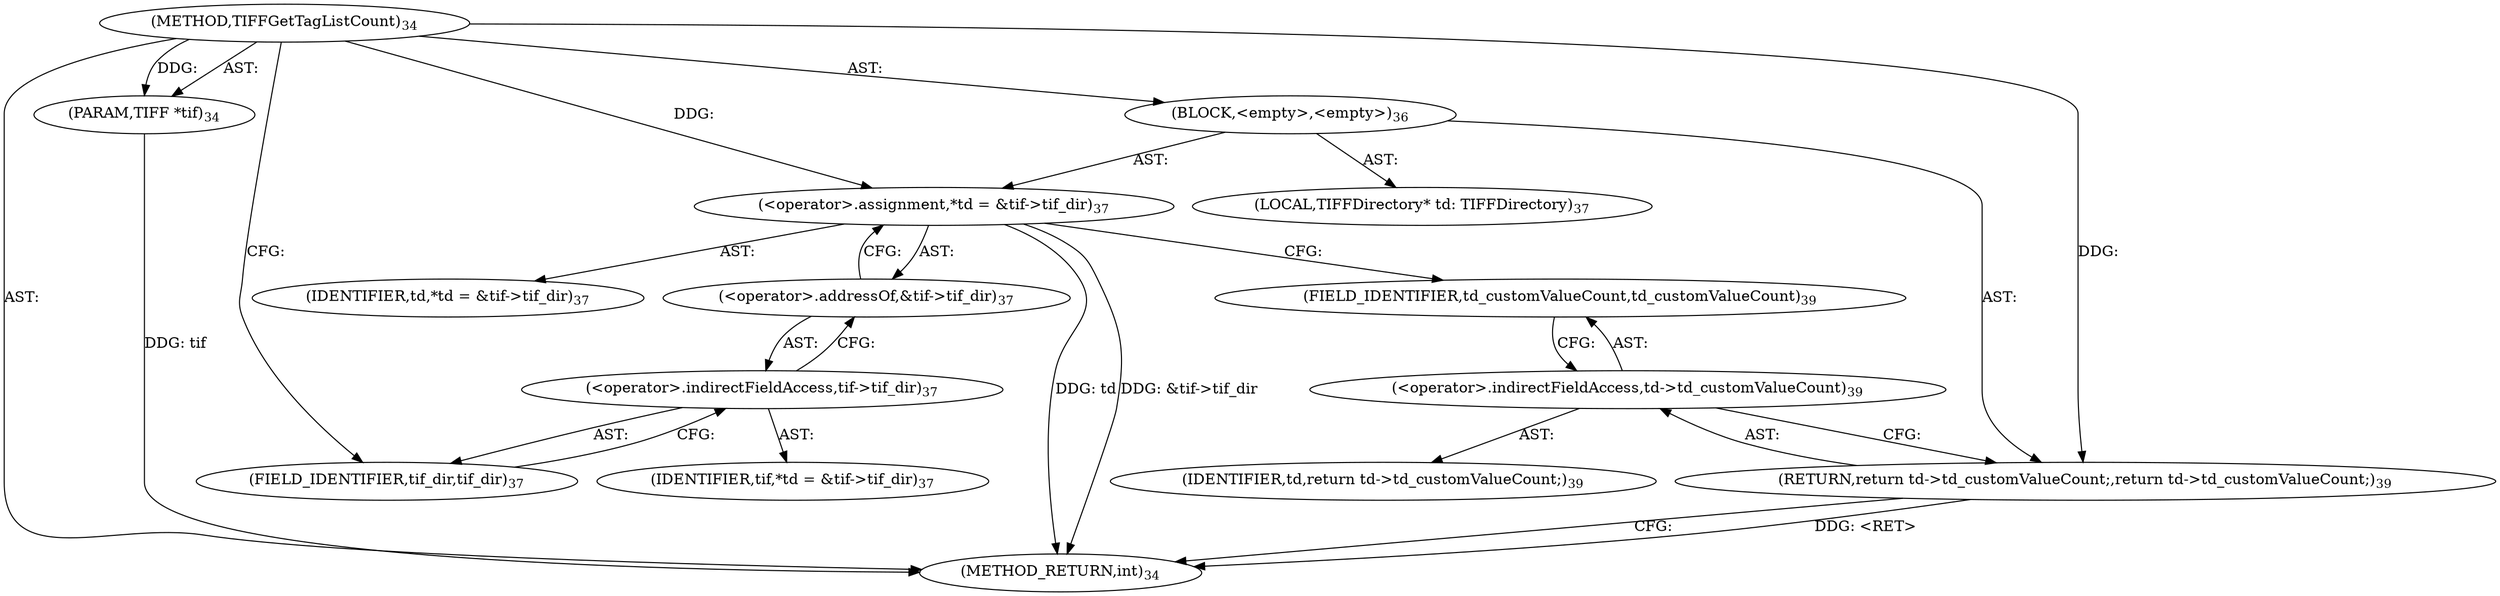 digraph "TIFFGetTagListCount" {  
"11758" [label = <(METHOD,TIFFGetTagListCount)<SUB>34</SUB>> ]
"11759" [label = <(PARAM,TIFF *tif)<SUB>34</SUB>> ]
"11760" [label = <(BLOCK,&lt;empty&gt;,&lt;empty&gt;)<SUB>36</SUB>> ]
"11761" [label = <(LOCAL,TIFFDirectory* td: TIFFDirectory)<SUB>37</SUB>> ]
"11762" [label = <(&lt;operator&gt;.assignment,*td = &amp;tif-&gt;tif_dir)<SUB>37</SUB>> ]
"11763" [label = <(IDENTIFIER,td,*td = &amp;tif-&gt;tif_dir)<SUB>37</SUB>> ]
"11764" [label = <(&lt;operator&gt;.addressOf,&amp;tif-&gt;tif_dir)<SUB>37</SUB>> ]
"11765" [label = <(&lt;operator&gt;.indirectFieldAccess,tif-&gt;tif_dir)<SUB>37</SUB>> ]
"11766" [label = <(IDENTIFIER,tif,*td = &amp;tif-&gt;tif_dir)<SUB>37</SUB>> ]
"11767" [label = <(FIELD_IDENTIFIER,tif_dir,tif_dir)<SUB>37</SUB>> ]
"11768" [label = <(RETURN,return td-&gt;td_customValueCount;,return td-&gt;td_customValueCount;)<SUB>39</SUB>> ]
"11769" [label = <(&lt;operator&gt;.indirectFieldAccess,td-&gt;td_customValueCount)<SUB>39</SUB>> ]
"11770" [label = <(IDENTIFIER,td,return td-&gt;td_customValueCount;)<SUB>39</SUB>> ]
"11771" [label = <(FIELD_IDENTIFIER,td_customValueCount,td_customValueCount)<SUB>39</SUB>> ]
"11772" [label = <(METHOD_RETURN,int)<SUB>34</SUB>> ]
  "11758" -> "11759"  [ label = "AST: "] 
  "11758" -> "11760"  [ label = "AST: "] 
  "11758" -> "11772"  [ label = "AST: "] 
  "11760" -> "11761"  [ label = "AST: "] 
  "11760" -> "11762"  [ label = "AST: "] 
  "11760" -> "11768"  [ label = "AST: "] 
  "11762" -> "11763"  [ label = "AST: "] 
  "11762" -> "11764"  [ label = "AST: "] 
  "11764" -> "11765"  [ label = "AST: "] 
  "11765" -> "11766"  [ label = "AST: "] 
  "11765" -> "11767"  [ label = "AST: "] 
  "11768" -> "11769"  [ label = "AST: "] 
  "11769" -> "11770"  [ label = "AST: "] 
  "11769" -> "11771"  [ label = "AST: "] 
  "11762" -> "11771"  [ label = "CFG: "] 
  "11768" -> "11772"  [ label = "CFG: "] 
  "11764" -> "11762"  [ label = "CFG: "] 
  "11769" -> "11768"  [ label = "CFG: "] 
  "11765" -> "11764"  [ label = "CFG: "] 
  "11771" -> "11769"  [ label = "CFG: "] 
  "11767" -> "11765"  [ label = "CFG: "] 
  "11758" -> "11767"  [ label = "CFG: "] 
  "11768" -> "11772"  [ label = "DDG: &lt;RET&gt;"] 
  "11759" -> "11772"  [ label = "DDG: tif"] 
  "11762" -> "11772"  [ label = "DDG: td"] 
  "11762" -> "11772"  [ label = "DDG: &amp;tif-&gt;tif_dir"] 
  "11758" -> "11759"  [ label = "DDG: "] 
  "11758" -> "11768"  [ label = "DDG: "] 
  "11758" -> "11762"  [ label = "DDG: "] 
}
